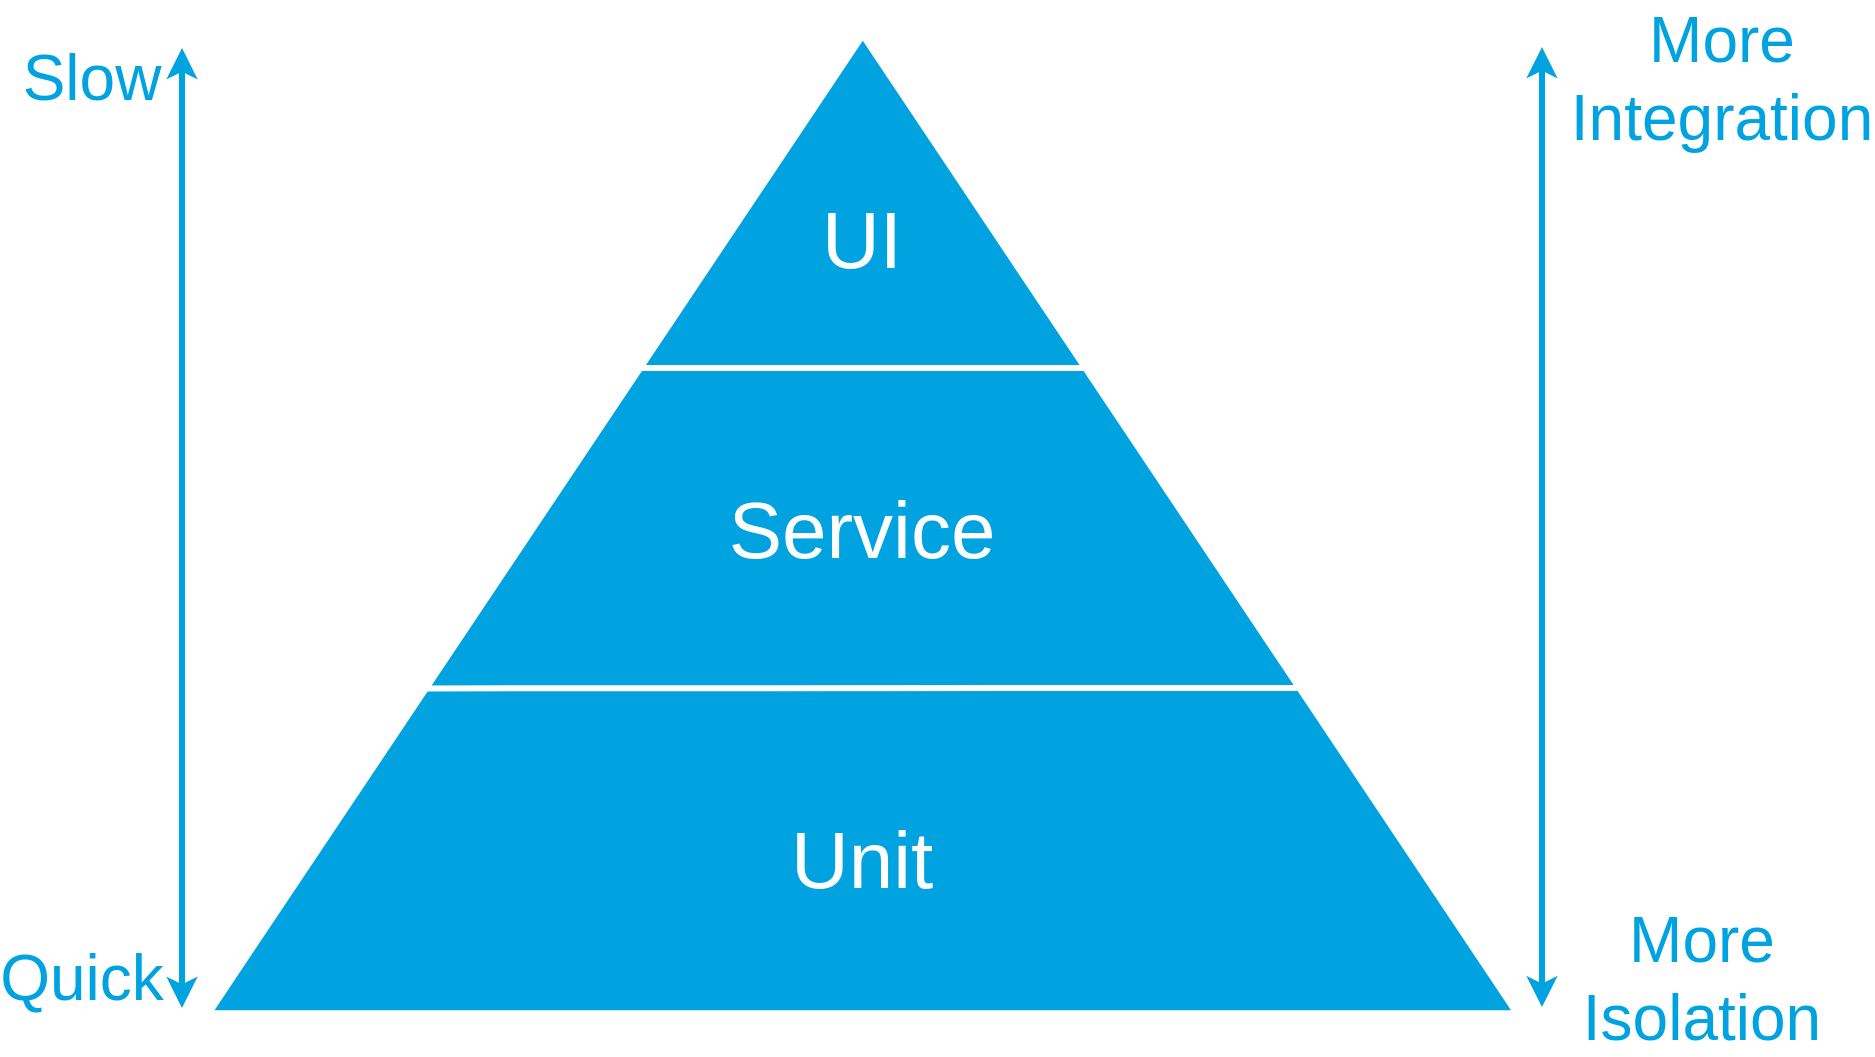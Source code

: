 <mxfile version="21.2.8" type="device" pages="8">
  <diagram id="36sCerdlLbyP5QrQqL0T" name="test-pyramid">
    <mxGraphModel dx="1416" dy="818" grid="1" gridSize="10" guides="1" tooltips="1" connect="1" arrows="1" fold="1" page="1" pageScale="1" pageWidth="1100" pageHeight="850" math="0" shadow="0">
      <root>
        <mxCell id="0" />
        <mxCell id="1" parent="0" />
        <mxCell id="nTMtdDJBs6kvZ2ww08L1-1" value="" style="triangle;whiteSpace=wrap;html=1;rounded=0;strokeColor=#00A3E0;strokeWidth=4;fontSize=18;fontColor=#000000;fillColor=#00A3E0;rotation=-90;" parent="1" vertex="1">
          <mxGeometry x="240.86" y="-0.85" width="479.06" height="640.77" as="geometry" />
        </mxCell>
        <mxCell id="7JRj4x7jK_AmKWuyVGXM-3" value="" style="endArrow=none;html=1;rounded=0;strokeColor=#FFFFFF;strokeWidth=3;fontSize=18;fontColor=#000000;" parent="1" edge="1">
          <mxGeometry width="50" height="50" relative="1" as="geometry">
            <mxPoint x="360" y="240" as="sourcePoint" />
            <mxPoint x="610" y="240" as="targetPoint" />
          </mxGeometry>
        </mxCell>
        <mxCell id="7JRj4x7jK_AmKWuyVGXM-4" value="" style="endArrow=none;html=1;rounded=0;strokeColor=#FFFFFF;strokeWidth=3;fontSize=18;fontColor=#000000;" parent="1" edge="1">
          <mxGeometry width="50" height="50" relative="1" as="geometry">
            <mxPoint x="260.39" y="400.19" as="sourcePoint" />
            <mxPoint x="700.39" y="400" as="targetPoint" />
          </mxGeometry>
        </mxCell>
        <mxCell id="X6r0knYcW0PZUJOxry8O-1" value="UI" style="text;html=1;strokeColor=none;fillColor=none;align=center;verticalAlign=middle;whiteSpace=wrap;rounded=0;strokeWidth=4;fontSize=40;fontColor=#FFFFFF;" parent="1" vertex="1">
          <mxGeometry x="450.39" y="160" width="60" height="30" as="geometry" />
        </mxCell>
        <mxCell id="X6r0knYcW0PZUJOxry8O-2" value="Service" style="text;html=1;strokeColor=none;fillColor=none;align=center;verticalAlign=middle;whiteSpace=wrap;rounded=0;strokeWidth=4;fontSize=40;fontColor=#FFFFFF;" parent="1" vertex="1">
          <mxGeometry x="450.39" y="304.54" width="60" height="30" as="geometry" />
        </mxCell>
        <mxCell id="X6r0knYcW0PZUJOxry8O-3" value="Unit" style="text;html=1;strokeColor=none;fillColor=none;align=center;verticalAlign=middle;whiteSpace=wrap;rounded=0;strokeWidth=4;fontSize=40;fontColor=#FFFFFF;" parent="1" vertex="1">
          <mxGeometry x="450.39" y="470" width="60" height="30" as="geometry" />
        </mxCell>
        <mxCell id="X6r0knYcW0PZUJOxry8O-4" value="" style="endArrow=classic;startArrow=classic;html=1;rounded=0;strokeColor=#00A3E0;strokeWidth=3;fontSize=18;fontColor=#FFFFFF;" parent="1" edge="1">
          <mxGeometry width="50" height="50" relative="1" as="geometry">
            <mxPoint x="140" y="560" as="sourcePoint" />
            <mxPoint x="140" y="80" as="targetPoint" />
          </mxGeometry>
        </mxCell>
        <mxCell id="X6r0knYcW0PZUJOxry8O-5" value="" style="endArrow=classic;startArrow=classic;html=1;rounded=0;strokeColor=#00A3E0;strokeWidth=3;fontSize=18;fontColor=#FFFFFF;" parent="1" edge="1">
          <mxGeometry width="50" height="50" relative="1" as="geometry">
            <mxPoint x="820" y="559.54" as="sourcePoint" />
            <mxPoint x="820" y="79.54" as="targetPoint" />
          </mxGeometry>
        </mxCell>
        <mxCell id="X6r0knYcW0PZUJOxry8O-6" value="Slow" style="text;html=1;strokeColor=none;fillColor=none;align=center;verticalAlign=middle;whiteSpace=wrap;rounded=0;strokeWidth=4;fontSize=32;fontColor=#00A3E0;" parent="1" vertex="1">
          <mxGeometry x="70" y="80" width="50" height="30" as="geometry" />
        </mxCell>
        <mxCell id="X6r0knYcW0PZUJOxry8O-7" value="Quick" style="text;html=1;strokeColor=none;fillColor=none;align=center;verticalAlign=middle;whiteSpace=wrap;rounded=0;strokeWidth=4;fontSize=32;fontColor=#00A3E0;" parent="1" vertex="1">
          <mxGeometry x="60" y="530" width="60" height="30" as="geometry" />
        </mxCell>
        <mxCell id="X6r0knYcW0PZUJOxry8O-8" value="More Integration" style="text;html=1;strokeColor=none;fillColor=none;align=center;verticalAlign=middle;whiteSpace=wrap;rounded=0;strokeWidth=4;fontSize=32;fontColor=#00A3E0;" parent="1" vertex="1">
          <mxGeometry x="840" y="80" width="140" height="30" as="geometry" />
        </mxCell>
        <mxCell id="X6r0knYcW0PZUJOxry8O-9" value="More Isolation" style="text;html=1;strokeColor=none;fillColor=none;align=center;verticalAlign=middle;whiteSpace=wrap;rounded=0;strokeWidth=4;fontSize=32;fontColor=#00A3E0;" parent="1" vertex="1">
          <mxGeometry x="840" y="530" width="120" height="30" as="geometry" />
        </mxCell>
      </root>
    </mxGraphModel>
  </diagram>
  <diagram id="692fAsG-bisTWtfbOM5Z" name="ui-tests-scope">
    <mxGraphModel dx="1416" dy="818" grid="1" gridSize="10" guides="1" tooltips="1" connect="1" arrows="1" fold="1" page="1" pageScale="1" pageWidth="850" pageHeight="1100" math="0" shadow="0">
      <root>
        <mxCell id="0" />
        <mxCell id="1" parent="0" />
        <mxCell id="WW_x3ZccFMUumgvUnaIz-1" value="&lt;font style=&quot;font-size: 30px;&quot;&gt;UI&lt;/font&gt;" style="rounded=0;whiteSpace=wrap;html=1;fillColor=#00A3E0;strokeColor=none;fontColor=#FFFFFF;" parent="1" vertex="1">
          <mxGeometry x="200" y="120" width="200" height="120" as="geometry" />
        </mxCell>
        <mxCell id="WW_x3ZccFMUumgvUnaIz-2" value="&lt;span style=&quot;font-size: 30px;&quot;&gt;Order API&lt;/span&gt;" style="rounded=0;whiteSpace=wrap;html=1;fillColor=#00A3E0;strokeColor=none;fontColor=#FFFFFF;" parent="1" vertex="1">
          <mxGeometry x="320" y="290" width="200" height="120" as="geometry" />
        </mxCell>
        <mxCell id="WW_x3ZccFMUumgvUnaIz-4" value="&lt;i style=&quot;font-size: 24px;&quot;&gt;&lt;font style=&quot;font-size: 24px;&quot;&gt;SQL Server&lt;/font&gt;&lt;/i&gt;" style="shape=cylinder3;whiteSpace=wrap;html=1;boundedLbl=1;backgroundOutline=1;size=15;fontSize=24;fontColor=#FFFFFF;fillColor=#00A3E0;strokeColor=#00539F;" parent="1" vertex="1">
          <mxGeometry x="370" y="450" width="100" height="110" as="geometry" />
        </mxCell>
        <mxCell id="WW_x3ZccFMUumgvUnaIz-5" value="" style="endArrow=classic;html=1;rounded=0;fontSize=20;fontColor=#FFFFFF;entryX=0.5;entryY=0;entryDx=0;entryDy=0;strokeColor=#00539F;strokeWidth=2;" parent="1" source="WW_x3ZccFMUumgvUnaIz-1" target="WW_x3ZccFMUumgvUnaIz-2" edge="1">
          <mxGeometry width="50" height="50" relative="1" as="geometry">
            <mxPoint x="150" y="330" as="sourcePoint" />
            <mxPoint x="200" y="280" as="targetPoint" />
          </mxGeometry>
        </mxCell>
        <mxCell id="WW_x3ZccFMUumgvUnaIz-6" value="" style="endArrow=classic;html=1;rounded=0;fontSize=20;fontColor=#FFFFFF;entryX=0.5;entryY=0;entryDx=0;entryDy=0;strokeColor=#00539F;strokeWidth=2;exitX=0.5;exitY=1;exitDx=0;exitDy=0;entryPerimeter=0;" parent="1" source="WW_x3ZccFMUumgvUnaIz-2" target="WW_x3ZccFMUumgvUnaIz-4" edge="1">
          <mxGeometry width="50" height="50" relative="1" as="geometry">
            <mxPoint x="330" y="260" as="sourcePoint" />
            <mxPoint x="330" y="340" as="targetPoint" />
          </mxGeometry>
        </mxCell>
        <mxCell id="WW_x3ZccFMUumgvUnaIz-8" value="&lt;span style=&quot;font-size: 30px;&quot;&gt;ZIP Code API&lt;br&gt;&lt;/span&gt;&lt;i&gt;&lt;font style=&quot;font-size: 18px;&quot;&gt;&amp;lt;&amp;lt;external&amp;gt;&amp;gt;&lt;/font&gt;&lt;/i&gt;" style="rounded=0;whiteSpace=wrap;html=1;fillColor=#ADD8E6;strokeColor=none;fontColor=#00539F;" parent="1" vertex="1">
          <mxGeometry x="560" y="210" width="200" height="120" as="geometry" />
        </mxCell>
        <mxCell id="WW_x3ZccFMUumgvUnaIz-9" value="" style="endArrow=classic;html=1;rounded=0;fontSize=20;fontColor=#FFFFFF;entryX=0;entryY=0.25;entryDx=0;entryDy=0;strokeColor=#00539F;strokeWidth=2;exitX=1;exitY=0.5;exitDx=0;exitDy=0;" parent="1" source="WW_x3ZccFMUumgvUnaIz-1" target="WW_x3ZccFMUumgvUnaIz-8" edge="1">
          <mxGeometry width="50" height="50" relative="1" as="geometry">
            <mxPoint x="350" y="260" as="sourcePoint" />
            <mxPoint x="350" y="300" as="targetPoint" />
          </mxGeometry>
        </mxCell>
        <mxCell id="WW_x3ZccFMUumgvUnaIz-10" value="" style="endArrow=classic;html=1;rounded=0;fontSize=20;fontColor=#FFFFFF;entryX=0;entryY=0.75;entryDx=0;entryDy=0;strokeColor=#00539F;strokeWidth=2;exitX=1;exitY=0.5;exitDx=0;exitDy=0;" parent="1" source="WW_x3ZccFMUumgvUnaIz-2" target="WW_x3ZccFMUumgvUnaIz-8" edge="1">
          <mxGeometry width="50" height="50" relative="1" as="geometry">
            <mxPoint x="450" y="200" as="sourcePoint" />
            <mxPoint x="490" y="250" as="targetPoint" />
          </mxGeometry>
        </mxCell>
        <mxCell id="Hskk1C1pNJzvfnvEUyjj-1" value="&lt;span style=&quot;font-size: 30px;&quot;&gt;Product API&lt;/span&gt;" style="rounded=0;whiteSpace=wrap;html=1;fillColor=#00A3E0;strokeColor=none;fontColor=#FFFFFF;" parent="1" vertex="1">
          <mxGeometry x="80" y="290" width="200" height="120" as="geometry" />
        </mxCell>
        <mxCell id="Hskk1C1pNJzvfnvEUyjj-2" value="&lt;i style=&quot;font-size: 24px;&quot;&gt;&lt;font style=&quot;font-size: 24px;&quot;&gt;SQL Server&lt;/font&gt;&lt;/i&gt;" style="shape=cylinder3;whiteSpace=wrap;html=1;boundedLbl=1;backgroundOutline=1;size=15;fontSize=24;fontColor=#FFFFFF;fillColor=#00A3E0;strokeColor=#00539F;" parent="1" vertex="1">
          <mxGeometry x="130" y="450" width="100" height="110" as="geometry" />
        </mxCell>
        <mxCell id="Hskk1C1pNJzvfnvEUyjj-4" value="" style="endArrow=classic;html=1;rounded=0;fontSize=20;fontColor=#FFFFFF;strokeColor=#00539F;strokeWidth=2;" parent="1" source="Hskk1C1pNJzvfnvEUyjj-1" target="Hskk1C1pNJzvfnvEUyjj-2" edge="1">
          <mxGeometry width="50" height="50" relative="1" as="geometry">
            <mxPoint x="420" y="420" as="sourcePoint" />
            <mxPoint x="420" y="460" as="targetPoint" />
          </mxGeometry>
        </mxCell>
        <mxCell id="Hskk1C1pNJzvfnvEUyjj-5" value="" style="endArrow=classic;html=1;rounded=0;fontSize=20;fontColor=#FFFFFF;strokeColor=#00539F;strokeWidth=2;" parent="1" source="WW_x3ZccFMUumgvUnaIz-1" target="Hskk1C1pNJzvfnvEUyjj-1" edge="1">
          <mxGeometry width="50" height="50" relative="1" as="geometry">
            <mxPoint x="370" y="250" as="sourcePoint" />
            <mxPoint x="420" y="300" as="targetPoint" />
          </mxGeometry>
        </mxCell>
        <mxCell id="Hskk1C1pNJzvfnvEUyjj-7" value="" style="endArrow=classic;html=1;rounded=0;fontSize=20;fontColor=#FFFFFF;strokeColor=#00539F;strokeWidth=2;" parent="1" source="WW_x3ZccFMUumgvUnaIz-2" target="Hskk1C1pNJzvfnvEUyjj-1" edge="1">
          <mxGeometry width="50" height="50" relative="1" as="geometry">
            <mxPoint x="375.455" y="250" as="sourcePoint" />
            <mxPoint x="430" y="300" as="targetPoint" />
          </mxGeometry>
        </mxCell>
      </root>
    </mxGraphModel>
  </diagram>
  <diagram name="service-tests-scope" id="9piHuzJo_sd1mwmXzwb2">
    <mxGraphModel dx="1416" dy="818" grid="1" gridSize="10" guides="1" tooltips="1" connect="1" arrows="1" fold="1" page="1" pageScale="1" pageWidth="850" pageHeight="1100" math="0" shadow="0">
      <root>
        <mxCell id="sWqvC_U9Wl_9yibyVv1V-0" />
        <mxCell id="sWqvC_U9Wl_9yibyVv1V-1" parent="sWqvC_U9Wl_9yibyVv1V-0" />
        <mxCell id="sWqvC_U9Wl_9yibyVv1V-3" value="&lt;span style=&quot;font-size: 30px;&quot;&gt;Order API&lt;/span&gt;" style="rounded=0;whiteSpace=wrap;html=1;fillColor=#00A3E0;strokeColor=none;fontColor=#FFFFFF;" parent="sWqvC_U9Wl_9yibyVv1V-1" vertex="1">
          <mxGeometry x="330" y="280" width="200" height="120" as="geometry" />
        </mxCell>
        <mxCell id="sWqvC_U9Wl_9yibyVv1V-4" value="&lt;i style=&quot;font-size: 24px;&quot;&gt;&lt;font style=&quot;font-size: 24px;&quot;&gt;SQL Server&lt;/font&gt;&lt;/i&gt;" style="shape=cylinder3;whiteSpace=wrap;html=1;boundedLbl=1;backgroundOutline=1;size=15;fontSize=24;fontColor=#FFFFFF;fillColor=#00A3E0;strokeColor=#00539F;" parent="sWqvC_U9Wl_9yibyVv1V-1" vertex="1">
          <mxGeometry x="380" y="440" width="100" height="110" as="geometry" />
        </mxCell>
        <mxCell id="sWqvC_U9Wl_9yibyVv1V-6" value="" style="endArrow=classic;html=1;rounded=0;fontSize=20;fontColor=#FFFFFF;entryX=0.5;entryY=0;entryDx=0;entryDy=0;strokeColor=#00539F;strokeWidth=2;exitX=0.5;exitY=1;exitDx=0;exitDy=0;entryPerimeter=0;" parent="sWqvC_U9Wl_9yibyVv1V-1" source="sWqvC_U9Wl_9yibyVv1V-3" target="sWqvC_U9Wl_9yibyVv1V-4" edge="1">
          <mxGeometry width="50" height="50" relative="1" as="geometry">
            <mxPoint x="340" y="250" as="sourcePoint" />
            <mxPoint x="340" y="330" as="targetPoint" />
          </mxGeometry>
        </mxCell>
        <mxCell id="sWqvC_U9Wl_9yibyVv1V-7" value="&lt;span style=&quot;font-size: 30px;&quot;&gt;ZIP Code API&lt;br&gt;&lt;/span&gt;&lt;i&gt;&lt;font style=&quot;font-size: 18px;&quot;&gt;&amp;lt;&amp;lt;external&amp;gt;&amp;gt;&lt;/font&gt;&lt;/i&gt;" style="rounded=0;whiteSpace=wrap;html=1;fillColor=#ADD8E6;strokeColor=none;fontColor=#00539F;" parent="sWqvC_U9Wl_9yibyVv1V-1" vertex="1">
          <mxGeometry x="560" y="280" width="200" height="120" as="geometry" />
        </mxCell>
        <mxCell id="sWqvC_U9Wl_9yibyVv1V-9" value="" style="endArrow=classic;html=1;rounded=0;fontSize=20;fontColor=#FFFFFF;strokeColor=#00539F;strokeWidth=2;exitX=1;exitY=0.5;exitDx=0;exitDy=0;" parent="sWqvC_U9Wl_9yibyVv1V-1" source="sWqvC_U9Wl_9yibyVv1V-3" target="sWqvC_U9Wl_9yibyVv1V-7" edge="1">
          <mxGeometry width="50" height="50" relative="1" as="geometry">
            <mxPoint x="460" y="190" as="sourcePoint" />
            <mxPoint x="500" y="240" as="targetPoint" />
          </mxGeometry>
        </mxCell>
        <mxCell id="sWqvC_U9Wl_9yibyVv1V-10" value="&lt;span style=&quot;font-size: 30px;&quot;&gt;Product API&lt;/span&gt;" style="rounded=0;whiteSpace=wrap;html=1;fillColor=#00A3E0;strokeColor=none;fontColor=#330000;" parent="sWqvC_U9Wl_9yibyVv1V-1" vertex="1">
          <mxGeometry x="90" y="280" width="200" height="120" as="geometry" />
        </mxCell>
        <mxCell id="sWqvC_U9Wl_9yibyVv1V-11" value="&lt;i style=&quot;font-size: 24px;&quot;&gt;&lt;font style=&quot;font-size: 24px;&quot;&gt;SQL Server&lt;/font&gt;&lt;/i&gt;" style="shape=cylinder3;whiteSpace=wrap;html=1;boundedLbl=1;backgroundOutline=1;size=15;fontSize=24;fontColor=#330000;fillColor=#00A3E0;strokeColor=#00539F;" parent="sWqvC_U9Wl_9yibyVv1V-1" vertex="1">
          <mxGeometry x="140" y="440" width="100" height="110" as="geometry" />
        </mxCell>
        <mxCell id="sWqvC_U9Wl_9yibyVv1V-12" value="" style="endArrow=classic;html=1;rounded=0;fontSize=20;fontColor=#FFFFFF;strokeColor=#00539F;strokeWidth=2;" parent="sWqvC_U9Wl_9yibyVv1V-1" source="sWqvC_U9Wl_9yibyVv1V-10" target="sWqvC_U9Wl_9yibyVv1V-11" edge="1">
          <mxGeometry width="50" height="50" relative="1" as="geometry">
            <mxPoint x="430" y="410" as="sourcePoint" />
            <mxPoint x="430" y="450" as="targetPoint" />
          </mxGeometry>
        </mxCell>
        <mxCell id="sWqvC_U9Wl_9yibyVv1V-14" value="" style="endArrow=classic;html=1;rounded=0;fontSize=20;fontColor=#FFFFFF;strokeColor=#00539F;strokeWidth=2;" parent="sWqvC_U9Wl_9yibyVv1V-1" source="sWqvC_U9Wl_9yibyVv1V-3" target="sWqvC_U9Wl_9yibyVv1V-10" edge="1">
          <mxGeometry width="50" height="50" relative="1" as="geometry">
            <mxPoint x="385.455" y="240" as="sourcePoint" />
            <mxPoint x="440" y="290" as="targetPoint" />
          </mxGeometry>
        </mxCell>
        <mxCell id="r0GuIbLco8n2TfPO4LFj-2" value="" style="ellipse;whiteSpace=wrap;html=1;fillColor=#f8cecc;strokeColor=#b85450;opacity=40;rotation=-5;" parent="sWqvC_U9Wl_9yibyVv1V-1" vertex="1">
          <mxGeometry x="70" y="202.2" width="740" height="377.82" as="geometry" />
        </mxCell>
        <mxCell id="_o6L-scP38aAHxpWHPR1-0" value="&lt;font style=&quot;font-size: 30px;&quot;&gt;UI&lt;/font&gt;" style="rounded=0;whiteSpace=wrap;html=1;fillColor=#00A3E0;strokeColor=none;fontColor=#FFFFFF;" parent="sWqvC_U9Wl_9yibyVv1V-1" vertex="1">
          <mxGeometry x="200" y="60" width="200" height="120" as="geometry" />
        </mxCell>
        <mxCell id="_9RqBAPcMhhPs6lbqJ3S-0" value="" style="endArrow=classic;html=1;rounded=0;fontSize=20;fontColor=#FFFFFF;strokeColor=#00539F;strokeWidth=2;" parent="sWqvC_U9Wl_9yibyVv1V-1" source="_o6L-scP38aAHxpWHPR1-0" target="sWqvC_U9Wl_9yibyVv1V-3" edge="1">
          <mxGeometry width="50" height="50" relative="1" as="geometry">
            <mxPoint x="125.297" y="120" as="sourcePoint" />
            <mxPoint x="90.003" y="170" as="targetPoint" />
          </mxGeometry>
        </mxCell>
        <mxCell id="_9RqBAPcMhhPs6lbqJ3S-1" value="" style="endArrow=classic;html=1;rounded=0;fontSize=20;fontColor=#FFFFFF;strokeColor=#00539F;strokeWidth=2;" parent="sWqvC_U9Wl_9yibyVv1V-1" source="_o6L-scP38aAHxpWHPR1-0" target="sWqvC_U9Wl_9yibyVv1V-10" edge="1">
          <mxGeometry width="50" height="50" relative="1" as="geometry">
            <mxPoint x="135.297" y="130" as="sourcePoint" />
            <mxPoint x="100.003" y="180" as="targetPoint" />
          </mxGeometry>
        </mxCell>
        <mxCell id="_9RqBAPcMhhPs6lbqJ3S-2" value="" style="endArrow=classic;html=1;rounded=0;fontSize=20;fontColor=#FFFFFF;strokeColor=#00539F;strokeWidth=2;" parent="sWqvC_U9Wl_9yibyVv1V-1" source="_o6L-scP38aAHxpWHPR1-0" target="sWqvC_U9Wl_9yibyVv1V-7" edge="1">
          <mxGeometry width="50" height="50" relative="1" as="geometry">
            <mxPoint x="345.455" y="190" as="sourcePoint" />
            <mxPoint x="404.545" y="290" as="targetPoint" />
          </mxGeometry>
        </mxCell>
        <mxCell id="r0GuIbLco8n2TfPO4LFj-0" value="" style="ellipse;whiteSpace=wrap;html=1;fillColor=#ffe6cc;strokeColor=#d79b00;opacity=40;" parent="sWqvC_U9Wl_9yibyVv1V-1" vertex="1">
          <mxGeometry x="70.3" y="200" width="240" height="380" as="geometry" />
        </mxCell>
      </root>
    </mxGraphModel>
  </diagram>
  <diagram name="test-pyramid-extended" id="HTuIgWva8YDWldhWkuj1">
    <mxGraphModel dx="1416" dy="818" grid="1" gridSize="10" guides="1" tooltips="1" connect="1" arrows="1" fold="1" page="1" pageScale="1" pageWidth="1100" pageHeight="850" math="0" shadow="0">
      <root>
        <mxCell id="rsh4wRF1unET1UeAmr_m-0" />
        <mxCell id="rsh4wRF1unET1UeAmr_m-1" parent="rsh4wRF1unET1UeAmr_m-0" />
        <mxCell id="rsh4wRF1unET1UeAmr_m-2" value="" style="triangle;whiteSpace=wrap;html=1;rounded=0;strokeColor=#00A3E0;strokeWidth=4;fontSize=18;fontColor=#000000;fillColor=#00A3E0;rotation=-90;" parent="rsh4wRF1unET1UeAmr_m-1" vertex="1">
          <mxGeometry x="240.86" y="-0.85" width="479.06" height="640.77" as="geometry" />
        </mxCell>
        <mxCell id="rsh4wRF1unET1UeAmr_m-3" value="" style="endArrow=none;html=1;rounded=0;strokeColor=#FFFFFF;strokeWidth=3;fontSize=40;fontColor=#000000;" parent="rsh4wRF1unET1UeAmr_m-1" edge="1">
          <mxGeometry width="50" height="50" relative="1" as="geometry">
            <mxPoint x="360" y="200" as="sourcePoint" />
            <mxPoint x="610" y="200" as="targetPoint" />
          </mxGeometry>
        </mxCell>
        <mxCell id="rsh4wRF1unET1UeAmr_m-4" value="" style="endArrow=none;html=1;rounded=0;strokeColor=#FFFFFF;strokeWidth=3;fontSize=18;fontColor=#000000;" parent="rsh4wRF1unET1UeAmr_m-1" edge="1">
          <mxGeometry width="50" height="50" relative="1" as="geometry">
            <mxPoint x="195.39" y="440.19" as="sourcePoint" />
            <mxPoint x="765.39" y="440" as="targetPoint" />
          </mxGeometry>
        </mxCell>
        <mxCell id="rsh4wRF1unET1UeAmr_m-5" value="UI" style="text;html=1;strokeColor=none;fillColor=none;align=center;verticalAlign=middle;whiteSpace=wrap;rounded=0;strokeWidth=4;fontSize=40;fontColor=#FFFFFF;" parent="rsh4wRF1unET1UeAmr_m-1" vertex="1">
          <mxGeometry x="450.39" y="130" width="60" height="30" as="geometry" />
        </mxCell>
        <mxCell id="rsh4wRF1unET1UeAmr_m-6" value="Service" style="text;html=1;strokeColor=none;fillColor=none;align=center;verticalAlign=middle;whiteSpace=wrap;rounded=0;strokeWidth=4;fontSize=40;fontColor=#FFFFFF;" parent="rsh4wRF1unET1UeAmr_m-1" vertex="1">
          <mxGeometry x="450.39" y="240.0" width="60" height="30" as="geometry" />
        </mxCell>
        <mxCell id="rsh4wRF1unET1UeAmr_m-7" value="Unit" style="text;html=1;strokeColor=none;fillColor=none;align=center;verticalAlign=middle;whiteSpace=wrap;rounded=0;strokeWidth=4;fontSize=40;fontColor=#FFFFFF;" parent="rsh4wRF1unET1UeAmr_m-1" vertex="1">
          <mxGeometry x="450.39" y="480" width="60" height="30" as="geometry" />
        </mxCell>
        <mxCell id="rsh4wRF1unET1UeAmr_m-8" value="" style="endArrow=classic;startArrow=classic;html=1;rounded=0;strokeColor=#00A3E0;strokeWidth=3;fontSize=18;fontColor=#FFFFFF;" parent="rsh4wRF1unET1UeAmr_m-1" edge="1">
          <mxGeometry width="50" height="50" relative="1" as="geometry">
            <mxPoint x="140" y="560" as="sourcePoint" />
            <mxPoint x="140" y="80" as="targetPoint" />
          </mxGeometry>
        </mxCell>
        <mxCell id="rsh4wRF1unET1UeAmr_m-9" value="" style="endArrow=classic;startArrow=classic;html=1;rounded=0;strokeColor=#00A3E0;strokeWidth=3;fontSize=18;fontColor=#FFFFFF;" parent="rsh4wRF1unET1UeAmr_m-1" edge="1">
          <mxGeometry width="50" height="50" relative="1" as="geometry">
            <mxPoint x="820" y="559.54" as="sourcePoint" />
            <mxPoint x="820" y="79.54" as="targetPoint" />
          </mxGeometry>
        </mxCell>
        <mxCell id="rsh4wRF1unET1UeAmr_m-10" value="Slow" style="text;html=1;strokeColor=none;fillColor=none;align=center;verticalAlign=middle;whiteSpace=wrap;rounded=0;strokeWidth=4;fontSize=32;fontColor=#00A3E0;" parent="rsh4wRF1unET1UeAmr_m-1" vertex="1">
          <mxGeometry x="70" y="80" width="50" height="30" as="geometry" />
        </mxCell>
        <mxCell id="rsh4wRF1unET1UeAmr_m-11" value="Quick" style="text;html=1;strokeColor=none;fillColor=none;align=center;verticalAlign=middle;whiteSpace=wrap;rounded=0;strokeWidth=4;fontSize=32;fontColor=#00A3E0;" parent="rsh4wRF1unET1UeAmr_m-1" vertex="1">
          <mxGeometry x="60" y="530" width="60" height="30" as="geometry" />
        </mxCell>
        <mxCell id="rsh4wRF1unET1UeAmr_m-12" value="More Integration" style="text;html=1;strokeColor=none;fillColor=none;align=center;verticalAlign=middle;whiteSpace=wrap;rounded=0;strokeWidth=4;fontSize=32;fontColor=#00A3E0;" parent="rsh4wRF1unET1UeAmr_m-1" vertex="1">
          <mxGeometry x="840" y="80" width="140" height="30" as="geometry" />
        </mxCell>
        <mxCell id="rsh4wRF1unET1UeAmr_m-13" value="More Isolation" style="text;html=1;strokeColor=none;fillColor=none;align=center;verticalAlign=middle;whiteSpace=wrap;rounded=0;strokeWidth=4;fontSize=32;fontColor=#00A3E0;" parent="rsh4wRF1unET1UeAmr_m-1" vertex="1">
          <mxGeometry x="840" y="530" width="120" height="30" as="geometry" />
        </mxCell>
        <mxCell id="8QFbdqQPd63wZzk0SxKL-0" value="" style="endArrow=none;html=1;rounded=0;strokeColor=#FFFFFF;strokeWidth=3;fontSize=18;fontColor=#000000;" parent="rsh4wRF1unET1UeAmr_m-1" edge="1">
          <mxGeometry width="50" height="50" relative="1" as="geometry">
            <mxPoint x="280.0" y="319.31" as="sourcePoint" />
            <mxPoint x="660" y="319.12" as="targetPoint" />
          </mxGeometry>
        </mxCell>
        <mxCell id="8QFbdqQPd63wZzk0SxKL-1" value="Component" style="text;html=1;strokeColor=none;fillColor=none;align=center;verticalAlign=middle;whiteSpace=wrap;rounded=0;strokeWidth=4;fontSize=40;fontColor=#FFFFFF;" parent="rsh4wRF1unET1UeAmr_m-1" vertex="1">
          <mxGeometry x="450" y="360" width="60" height="30" as="geometry" />
        </mxCell>
      </root>
    </mxGraphModel>
  </diagram>
  <diagram name="test-tree" id="R2PGjRFp3UlC823uuaLg">
    <mxGraphModel dx="1416" dy="818" grid="1" gridSize="10" guides="1" tooltips="1" connect="1" arrows="1" fold="1" page="1" pageScale="1" pageWidth="1100" pageHeight="850" math="0" shadow="0">
      <root>
        <mxCell id="XoRHI6hWSIaGKSWyz43R-0" />
        <mxCell id="XoRHI6hWSIaGKSWyz43R-1" parent="XoRHI6hWSIaGKSWyz43R-0" />
        <mxCell id="G9klvIMooZPgHvGotg4e-0" value="" style="rounded=0;whiteSpace=wrap;html=1;fillColor=#00A3E0;strokeColor=#00A3E0;" vertex="1" parent="XoRHI6hWSIaGKSWyz43R-1">
          <mxGeometry x="390" y="440.89" width="170" height="119.11" as="geometry" />
        </mxCell>
        <mxCell id="XoRHI6hWSIaGKSWyz43R-2" value="" style="triangle;whiteSpace=wrap;html=1;rounded=0;strokeColor=#00A3E0;strokeWidth=4;fontSize=18;fontColor=#000000;fillColor=#00A3E0;rotation=-90;" vertex="1" parent="XoRHI6hWSIaGKSWyz43R-1">
          <mxGeometry x="299.84" y="19.9" width="358.57" height="480.51" as="geometry" />
        </mxCell>
        <mxCell id="XoRHI6hWSIaGKSWyz43R-3" value="" style="endArrow=none;html=1;rounded=0;strokeColor=#FFFFFF;strokeWidth=3;fontSize=40;fontColor=#000000;" edge="1" parent="XoRHI6hWSIaGKSWyz43R-1">
          <mxGeometry width="50" height="50" relative="1" as="geometry">
            <mxPoint x="360" y="200" as="sourcePoint" />
            <mxPoint x="610" y="200" as="targetPoint" />
          </mxGeometry>
        </mxCell>
        <mxCell id="XoRHI6hWSIaGKSWyz43R-4" value="" style="endArrow=none;html=1;rounded=0;strokeColor=#FFFFFF;strokeWidth=3;fontSize=18;fontColor=#000000;" edge="1" parent="XoRHI6hWSIaGKSWyz43R-1">
          <mxGeometry width="50" height="50" relative="1" as="geometry">
            <mxPoint x="220" y="440" as="sourcePoint" />
            <mxPoint x="730" y="440" as="targetPoint" />
          </mxGeometry>
        </mxCell>
        <mxCell id="XoRHI6hWSIaGKSWyz43R-5" value="UI" style="text;html=1;strokeColor=none;fillColor=none;align=center;verticalAlign=middle;whiteSpace=wrap;rounded=0;strokeWidth=4;fontSize=40;fontColor=#FFFFFF;" vertex="1" parent="XoRHI6hWSIaGKSWyz43R-1">
          <mxGeometry x="450.39" y="130" width="60" height="30" as="geometry" />
        </mxCell>
        <mxCell id="XoRHI6hWSIaGKSWyz43R-6" value="Service" style="text;html=1;strokeColor=none;fillColor=none;align=center;verticalAlign=middle;whiteSpace=wrap;rounded=0;strokeWidth=4;fontSize=40;fontColor=#FFFFFF;" vertex="1" parent="XoRHI6hWSIaGKSWyz43R-1">
          <mxGeometry x="450.39" y="240.0" width="60" height="30" as="geometry" />
        </mxCell>
        <mxCell id="XoRHI6hWSIaGKSWyz43R-7" value="Unit" style="text;html=1;strokeColor=none;fillColor=none;align=center;verticalAlign=middle;whiteSpace=wrap;rounded=0;strokeWidth=4;fontSize=40;fontColor=#FFFFFF;" vertex="1" parent="XoRHI6hWSIaGKSWyz43R-1">
          <mxGeometry x="450.39" y="480" width="60" height="30" as="geometry" />
        </mxCell>
        <mxCell id="XoRHI6hWSIaGKSWyz43R-8" value="" style="endArrow=classic;startArrow=classic;html=1;rounded=0;strokeColor=#00A3E0;strokeWidth=3;fontSize=18;fontColor=#FFFFFF;" edge="1" parent="XoRHI6hWSIaGKSWyz43R-1">
          <mxGeometry width="50" height="50" relative="1" as="geometry">
            <mxPoint x="220" y="560" as="sourcePoint" />
            <mxPoint x="220" y="80" as="targetPoint" />
          </mxGeometry>
        </mxCell>
        <mxCell id="XoRHI6hWSIaGKSWyz43R-9" value="" style="endArrow=classic;startArrow=classic;html=1;rounded=0;strokeColor=#00A3E0;strokeWidth=3;fontSize=18;fontColor=#FFFFFF;" edge="1" parent="XoRHI6hWSIaGKSWyz43R-1">
          <mxGeometry width="50" height="50" relative="1" as="geometry">
            <mxPoint x="741" y="559.54" as="sourcePoint" />
            <mxPoint x="741" y="79.54" as="targetPoint" />
          </mxGeometry>
        </mxCell>
        <mxCell id="XoRHI6hWSIaGKSWyz43R-10" value="Slow" style="text;html=1;strokeColor=none;fillColor=none;align=center;verticalAlign=middle;whiteSpace=wrap;rounded=0;strokeWidth=4;fontSize=32;fontColor=#00A3E0;" vertex="1" parent="XoRHI6hWSIaGKSWyz43R-1">
          <mxGeometry x="150" y="80" width="50" height="30" as="geometry" />
        </mxCell>
        <mxCell id="XoRHI6hWSIaGKSWyz43R-11" value="Quick" style="text;html=1;strokeColor=none;fillColor=none;align=center;verticalAlign=middle;whiteSpace=wrap;rounded=0;strokeWidth=4;fontSize=32;fontColor=#00A3E0;" vertex="1" parent="XoRHI6hWSIaGKSWyz43R-1">
          <mxGeometry x="140" y="530" width="60" height="30" as="geometry" />
        </mxCell>
        <mxCell id="XoRHI6hWSIaGKSWyz43R-12" value="More Integration" style="text;html=1;strokeColor=none;fillColor=none;align=center;verticalAlign=middle;whiteSpace=wrap;rounded=0;strokeWidth=4;fontSize=32;fontColor=#00A3E0;" vertex="1" parent="XoRHI6hWSIaGKSWyz43R-1">
          <mxGeometry x="761" y="80" width="140" height="30" as="geometry" />
        </mxCell>
        <mxCell id="XoRHI6hWSIaGKSWyz43R-13" value="More Isolation" style="text;html=1;strokeColor=none;fillColor=none;align=center;verticalAlign=middle;whiteSpace=wrap;rounded=0;strokeWidth=4;fontSize=32;fontColor=#00A3E0;" vertex="1" parent="XoRHI6hWSIaGKSWyz43R-1">
          <mxGeometry x="761" y="530" width="120" height="30" as="geometry" />
        </mxCell>
        <mxCell id="XoRHI6hWSIaGKSWyz43R-14" value="" style="endArrow=none;html=1;rounded=0;strokeColor=#FFFFFF;strokeWidth=3;fontSize=18;fontColor=#000000;" edge="1" parent="XoRHI6hWSIaGKSWyz43R-1">
          <mxGeometry width="50" height="50" relative="1" as="geometry">
            <mxPoint x="280.0" y="319.31" as="sourcePoint" />
            <mxPoint x="660" y="319.12" as="targetPoint" />
          </mxGeometry>
        </mxCell>
        <mxCell id="XoRHI6hWSIaGKSWyz43R-15" value="Component" style="text;html=1;strokeColor=none;fillColor=none;align=center;verticalAlign=middle;whiteSpace=wrap;rounded=0;strokeWidth=4;fontSize=40;fontColor=#FFFFFF;" vertex="1" parent="XoRHI6hWSIaGKSWyz43R-1">
          <mxGeometry x="450" y="360" width="60" height="30" as="geometry" />
        </mxCell>
      </root>
    </mxGraphModel>
  </diagram>
  <diagram id="TbNgK2Tml6UrlYZEGuXI" name="component-tests-scope">
    <mxGraphModel dx="1436" dy="846" grid="1" gridSize="10" guides="1" tooltips="1" connect="1" arrows="1" fold="1" page="1" pageScale="1" pageWidth="850" pageHeight="1100" math="0" shadow="0">
      <root>
        <mxCell id="0" />
        <mxCell id="1" parent="0" />
        <mxCell id="c_au22yQHTe_QG0xKYEN-19" style="edgeStyle=orthogonalEdgeStyle;rounded=0;orthogonalLoop=1;jettySize=auto;html=1;entryX=0.5;entryY=0;entryDx=0;entryDy=0;strokeColor=#00539F;strokeWidth=2;fontSize=16;fontColor=#00539F;exitX=0;exitY=0.5;exitDx=0;exitDy=0;" parent="1" source="c_au22yQHTe_QG0xKYEN-1" target="c_au22yQHTe_QG0xKYEN-9" edge="1">
          <mxGeometry relative="1" as="geometry" />
        </mxCell>
        <mxCell id="c_au22yQHTe_QG0xKYEN-20" style="edgeStyle=orthogonalEdgeStyle;rounded=0;orthogonalLoop=1;jettySize=auto;html=1;strokeColor=#00539F;strokeWidth=2;fontSize=16;fontColor=#00539F;exitX=1;exitY=0.5;exitDx=0;exitDy=0;" parent="1" source="c_au22yQHTe_QG0xKYEN-1" target="c_au22yQHTe_QG0xKYEN-2" edge="1">
          <mxGeometry relative="1" as="geometry" />
        </mxCell>
        <mxCell id="c_au22yQHTe_QG0xKYEN-1" value="&lt;span style=&quot;font-size: 30px;&quot;&gt;Service&lt;/span&gt;&lt;br&gt;&lt;font style=&quot;font-size: 16px;&quot;&gt;&lt;i&gt;Application/Business Logic&lt;/i&gt;&lt;/font&gt;" style="rounded=0;whiteSpace=wrap;html=1;fillColor=#00A3E0;strokeColor=none;fontColor=#FFFFFF;" parent="1" vertex="1">
          <mxGeometry x="280" y="200" width="240" height="80" as="geometry" />
        </mxCell>
        <mxCell id="c_au22yQHTe_QG0xKYEN-17" style="edgeStyle=orthogonalEdgeStyle;rounded=0;orthogonalLoop=1;jettySize=auto;html=1;entryX=1;entryY=0.5;entryDx=0;entryDy=0;strokeColor=#00539F;strokeWidth=2;fontSize=16;fontColor=#00539F;exitX=0.5;exitY=1;exitDx=0;exitDy=0;" parent="1" source="c_au22yQHTe_QG0xKYEN-2" target="c_au22yQHTe_QG0xKYEN-10" edge="1">
          <mxGeometry relative="1" as="geometry" />
        </mxCell>
        <mxCell id="c_au22yQHTe_QG0xKYEN-18" style="edgeStyle=orthogonalEdgeStyle;rounded=0;orthogonalLoop=1;jettySize=auto;html=1;entryX=1;entryY=0.5;entryDx=0;entryDy=0;strokeColor=#00539F;strokeWidth=2;fontSize=16;fontColor=#00539F;" parent="1" source="c_au22yQHTe_QG0xKYEN-2" target="c_au22yQHTe_QG0xKYEN-9" edge="1">
          <mxGeometry relative="1" as="geometry" />
        </mxCell>
        <mxCell id="c_au22yQHTe_QG0xKYEN-2" value="&lt;span style=&quot;font-size: 30px;&quot;&gt;Repository&lt;/span&gt;&lt;br&gt;&lt;font style=&quot;font-size: 16px;&quot;&gt;&lt;i&gt;Data Access&lt;/i&gt;&lt;/font&gt;" style="rounded=0;whiteSpace=wrap;html=1;fillColor=#00A3E0;strokeColor=none;fontColor=#FFFFFF;" parent="1" vertex="1">
          <mxGeometry x="440" y="320" width="240" height="80" as="geometry" />
        </mxCell>
        <mxCell id="c_au22yQHTe_QG0xKYEN-3" value="&lt;i style=&quot;&quot;&gt;&lt;font style=&quot;&quot;&gt;SQL Server&lt;br style=&quot;font-size: 20px;&quot;&gt;&lt;/font&gt;&lt;/i&gt;" style="shape=cylinder3;whiteSpace=wrap;html=1;boundedLbl=1;backgroundOutline=1;size=15;fontSize=20;fontColor=#FFFFFF;fillColor=#00A3E0;strokeColor=#00539F;" parent="1" vertex="1">
          <mxGeometry x="190" y="560" width="100" height="110" as="geometry" />
        </mxCell>
        <mxCell id="c_au22yQHTe_QG0xKYEN-12" style="edgeStyle=none;rounded=0;orthogonalLoop=1;jettySize=auto;html=1;entryX=0.5;entryY=0;entryDx=0;entryDy=0;strokeColor=#00539F;strokeWidth=2;fontSize=16;fontColor=#00539F;" parent="1" source="c_au22yQHTe_QG0xKYEN-6" target="c_au22yQHTe_QG0xKYEN-1" edge="1">
          <mxGeometry relative="1" as="geometry" />
        </mxCell>
        <mxCell id="c_au22yQHTe_QG0xKYEN-6" value="&lt;span style=&quot;font-size: 30px;&quot;&gt;Controller&lt;/span&gt;" style="rounded=0;whiteSpace=wrap;html=1;fillColor=#00A3E0;strokeColor=none;fontColor=#FFFFFF;" parent="1" vertex="1">
          <mxGeometry x="280" y="80" width="240" height="80" as="geometry" />
        </mxCell>
        <mxCell id="c_au22yQHTe_QG0xKYEN-9" value="&lt;span style=&quot;font-size: 30px;&quot;&gt;Aggregate/Entity&lt;/span&gt;" style="rounded=0;whiteSpace=wrap;html=1;fillColor=#00A3E0;strokeColor=none;fontColor=#FFFFFF;" parent="1" vertex="1">
          <mxGeometry x="120" y="320" width="240" height="80" as="geometry" />
        </mxCell>
        <mxCell id="c_au22yQHTe_QG0xKYEN-15" style="edgeStyle=none;rounded=0;orthogonalLoop=1;jettySize=auto;html=1;entryX=0.5;entryY=1;entryDx=0;entryDy=0;strokeColor=#00539F;strokeWidth=2;fontSize=16;fontColor=#00539F;" parent="1" source="c_au22yQHTe_QG0xKYEN-10" target="c_au22yQHTe_QG0xKYEN-9" edge="1">
          <mxGeometry relative="1" as="geometry" />
        </mxCell>
        <mxCell id="c_au22yQHTe_QG0xKYEN-16" style="edgeStyle=none;rounded=0;orthogonalLoop=1;jettySize=auto;html=1;strokeColor=#00539F;strokeWidth=2;fontSize=16;fontColor=#00539F;" parent="1" source="c_au22yQHTe_QG0xKYEN-10" target="c_au22yQHTe_QG0xKYEN-3" edge="1">
          <mxGeometry relative="1" as="geometry" />
        </mxCell>
        <mxCell id="c_au22yQHTe_QG0xKYEN-10" value="&lt;span style=&quot;font-size: 30px;&quot;&gt;DbContext&lt;/span&gt;&lt;br&gt;&lt;font style=&quot;font-size: 16px;&quot;&gt;&lt;i&gt;Entity Framework&lt;/i&gt;&lt;/font&gt;" style="rounded=0;whiteSpace=wrap;html=1;fillColor=#00A3E0;strokeColor=none;fontColor=#FFFFFF;" parent="1" vertex="1">
          <mxGeometry x="120" y="440" width="240" height="80" as="geometry" />
        </mxCell>
      </root>
    </mxGraphModel>
  </diagram>
  <diagram name="specflow-component-tests-scope" id="W-vyFKhNjUWdTEl1lNQU">
    <mxGraphModel dx="1436" dy="846" grid="1" gridSize="10" guides="1" tooltips="1" connect="1" arrows="1" fold="1" page="1" pageScale="1" pageWidth="850" pageHeight="1100" math="0" shadow="0">
      <root>
        <mxCell id="mqW0I6kgr36iqE8_0zUW-0" />
        <mxCell id="mqW0I6kgr36iqE8_0zUW-1" parent="mqW0I6kgr36iqE8_0zUW-0" />
        <mxCell id="mqW0I6kgr36iqE8_0zUW-2" style="edgeStyle=orthogonalEdgeStyle;rounded=0;orthogonalLoop=1;jettySize=auto;html=1;entryX=0.5;entryY=0;entryDx=0;entryDy=0;strokeColor=#00539F;strokeWidth=2;fontSize=16;fontColor=#00539F;exitX=0;exitY=0.5;exitDx=0;exitDy=0;" parent="mqW0I6kgr36iqE8_0zUW-1" source="mqW0I6kgr36iqE8_0zUW-4" target="mqW0I6kgr36iqE8_0zUW-11" edge="1">
          <mxGeometry relative="1" as="geometry" />
        </mxCell>
        <mxCell id="mqW0I6kgr36iqE8_0zUW-3" style="edgeStyle=orthogonalEdgeStyle;rounded=0;orthogonalLoop=1;jettySize=auto;html=1;strokeColor=#00539F;strokeWidth=2;fontSize=16;fontColor=#00539F;exitX=1;exitY=0.5;exitDx=0;exitDy=0;" parent="mqW0I6kgr36iqE8_0zUW-1" source="mqW0I6kgr36iqE8_0zUW-4" target="mqW0I6kgr36iqE8_0zUW-7" edge="1">
          <mxGeometry relative="1" as="geometry" />
        </mxCell>
        <mxCell id="mqW0I6kgr36iqE8_0zUW-4" value="&lt;span style=&quot;font-size: 30px;&quot;&gt;Service&lt;/span&gt;&lt;br&gt;&lt;font style=&quot;font-size: 16px;&quot;&gt;&lt;i&gt;Application/Business Logic&lt;/i&gt;&lt;/font&gt;" style="rounded=0;whiteSpace=wrap;html=1;fillColor=#00A3E0;strokeColor=none;fontColor=#FFFFFF;" parent="mqW0I6kgr36iqE8_0zUW-1" vertex="1">
          <mxGeometry x="280" y="200" width="240" height="80" as="geometry" />
        </mxCell>
        <mxCell id="mqW0I6kgr36iqE8_0zUW-5" style="edgeStyle=orthogonalEdgeStyle;rounded=0;orthogonalLoop=1;jettySize=auto;html=1;entryX=1;entryY=0.5;entryDx=0;entryDy=0;strokeColor=#00539F;strokeWidth=2;fontSize=16;fontColor=#00539F;exitX=0.5;exitY=1;exitDx=0;exitDy=0;" parent="mqW0I6kgr36iqE8_0zUW-1" source="mqW0I6kgr36iqE8_0zUW-7" target="mqW0I6kgr36iqE8_0zUW-14" edge="1">
          <mxGeometry relative="1" as="geometry" />
        </mxCell>
        <mxCell id="mqW0I6kgr36iqE8_0zUW-6" style="edgeStyle=orthogonalEdgeStyle;rounded=0;orthogonalLoop=1;jettySize=auto;html=1;entryX=1;entryY=0.5;entryDx=0;entryDy=0;strokeColor=#00539F;strokeWidth=2;fontSize=16;fontColor=#00539F;" parent="mqW0I6kgr36iqE8_0zUW-1" source="mqW0I6kgr36iqE8_0zUW-7" target="mqW0I6kgr36iqE8_0zUW-11" edge="1">
          <mxGeometry relative="1" as="geometry" />
        </mxCell>
        <mxCell id="mqW0I6kgr36iqE8_0zUW-7" value="&lt;span style=&quot;font-size: 30px;&quot;&gt;Repository&lt;/span&gt;&lt;br&gt;&lt;font style=&quot;font-size: 16px;&quot;&gt;&lt;i&gt;Data Access&lt;/i&gt;&lt;/font&gt;" style="rounded=0;whiteSpace=wrap;html=1;fillColor=#00A3E0;strokeColor=none;fontColor=#FFFFFF;" parent="mqW0I6kgr36iqE8_0zUW-1" vertex="1">
          <mxGeometry x="440" y="320" width="240" height="80" as="geometry" />
        </mxCell>
        <mxCell id="mqW0I6kgr36iqE8_0zUW-8" value="&lt;i style=&quot;&quot;&gt;&lt;font style=&quot;&quot;&gt;SQL Server &lt;br&gt;&lt;font style=&quot;font-size: 18px;&quot;&gt;(in-memory)&lt;/font&gt;&lt;br style=&quot;font-size: 20px;&quot;&gt;&lt;/font&gt;&lt;/i&gt;" style="shape=cylinder3;whiteSpace=wrap;html=1;boundedLbl=1;backgroundOutline=1;size=15;fontSize=20;fontColor=#FFFFFF;fillColor=#00A3E0;strokeColor=#00539F;" parent="mqW0I6kgr36iqE8_0zUW-1" vertex="1">
          <mxGeometry x="190" y="560" width="100" height="110" as="geometry" />
        </mxCell>
        <mxCell id="mqW0I6kgr36iqE8_0zUW-9" style="edgeStyle=none;rounded=0;orthogonalLoop=1;jettySize=auto;html=1;entryX=0.5;entryY=0;entryDx=0;entryDy=0;strokeColor=#00539F;strokeWidth=2;fontSize=16;fontColor=#00539F;" parent="mqW0I6kgr36iqE8_0zUW-1" source="mqW0I6kgr36iqE8_0zUW-10" target="mqW0I6kgr36iqE8_0zUW-4" edge="1">
          <mxGeometry relative="1" as="geometry" />
        </mxCell>
        <mxCell id="mqW0I6kgr36iqE8_0zUW-10" value="&lt;span style=&quot;font-size: 30px;&quot;&gt;Controller&lt;/span&gt;" style="rounded=0;whiteSpace=wrap;html=1;fillColor=#00A3E0;strokeColor=none;fontColor=#FFFFFF;" parent="mqW0I6kgr36iqE8_0zUW-1" vertex="1">
          <mxGeometry x="280" y="80" width="240" height="80" as="geometry" />
        </mxCell>
        <mxCell id="mqW0I6kgr36iqE8_0zUW-11" value="&lt;span style=&quot;font-size: 30px;&quot;&gt;Aggregate/Entity&lt;/span&gt;" style="rounded=0;whiteSpace=wrap;html=1;fillColor=#00A3E0;strokeColor=none;fontColor=#FFFFFF;" parent="mqW0I6kgr36iqE8_0zUW-1" vertex="1">
          <mxGeometry x="120" y="320" width="240" height="80" as="geometry" />
        </mxCell>
        <mxCell id="mqW0I6kgr36iqE8_0zUW-12" style="edgeStyle=none;rounded=0;orthogonalLoop=1;jettySize=auto;html=1;entryX=0.5;entryY=1;entryDx=0;entryDy=0;strokeColor=#00539F;strokeWidth=2;fontSize=16;fontColor=#00539F;" parent="mqW0I6kgr36iqE8_0zUW-1" source="mqW0I6kgr36iqE8_0zUW-14" target="mqW0I6kgr36iqE8_0zUW-11" edge="1">
          <mxGeometry relative="1" as="geometry" />
        </mxCell>
        <mxCell id="mqW0I6kgr36iqE8_0zUW-13" style="edgeStyle=none;rounded=0;orthogonalLoop=1;jettySize=auto;html=1;strokeColor=#00539F;strokeWidth=2;fontSize=16;fontColor=#00539F;" parent="mqW0I6kgr36iqE8_0zUW-1" source="mqW0I6kgr36iqE8_0zUW-14" target="mqW0I6kgr36iqE8_0zUW-8" edge="1">
          <mxGeometry relative="1" as="geometry" />
        </mxCell>
        <mxCell id="mqW0I6kgr36iqE8_0zUW-14" value="&lt;span style=&quot;font-size: 30px;&quot;&gt;DbContext&lt;/span&gt;&lt;br&gt;&lt;font style=&quot;font-size: 16px;&quot;&gt;&lt;i&gt;Entity Framework&lt;/i&gt;&lt;/font&gt;" style="rounded=0;whiteSpace=wrap;html=1;fillColor=#00A3E0;strokeColor=none;fontColor=#FFFFFF;" parent="mqW0I6kgr36iqE8_0zUW-1" vertex="1">
          <mxGeometry x="120" y="440" width="240" height="80" as="geometry" />
        </mxCell>
        <mxCell id="mqW0I6kgr36iqE8_0zUW-15" value="" style="rounded=1;whiteSpace=wrap;html=1;fontSize=18;opacity=40;fillColor=#f8cecc;strokeColor=#b85450;" parent="mqW0I6kgr36iqE8_0zUW-1" vertex="1">
          <mxGeometry x="100" y="180" width="600" height="510" as="geometry" />
        </mxCell>
      </root>
    </mxGraphModel>
  </diagram>
  <diagram name="multiple-controllers" id="cUW2sjWae9UvL0shcr48">
    <mxGraphModel dx="1436" dy="846" grid="1" gridSize="10" guides="1" tooltips="1" connect="1" arrows="1" fold="1" page="1" pageScale="1" pageWidth="850" pageHeight="1100" math="0" shadow="0">
      <root>
        <mxCell id="JcWdJh0nuaOXOXesWTIX-0" />
        <mxCell id="JcWdJh0nuaOXOXesWTIX-1" parent="JcWdJh0nuaOXOXesWTIX-0" />
        <mxCell id="JcWdJh0nuaOXOXesWTIX-4" value="&lt;span style=&quot;font-size: 30px;&quot;&gt;Service&lt;/span&gt;&lt;br&gt;&lt;font style=&quot;font-size: 16px;&quot;&gt;&lt;i&gt;Application/Business Logic&lt;/i&gt;&lt;/font&gt;" style="rounded=0;whiteSpace=wrap;html=1;fillColor=#00A3E0;strokeColor=none;fontColor=#FFFFFF;" parent="JcWdJh0nuaOXOXesWTIX-1" vertex="1">
          <mxGeometry x="220" y="200" width="240" height="80" as="geometry" />
        </mxCell>
        <mxCell id="JcWdJh0nuaOXOXesWTIX-9" style="edgeStyle=none;rounded=0;orthogonalLoop=1;jettySize=auto;html=1;entryX=0.5;entryY=0;entryDx=0;entryDy=0;strokeColor=#00539F;strokeWidth=2;fontSize=16;fontColor=#00539F;" parent="JcWdJh0nuaOXOXesWTIX-1" source="Akbb7VrJAcp6sntObwN4-3" target="JcWdJh0nuaOXOXesWTIX-4" edge="1">
          <mxGeometry relative="1" as="geometry">
            <mxPoint x="400" y="160" as="sourcePoint" />
          </mxGeometry>
        </mxCell>
        <mxCell id="Akbb7VrJAcp6sntObwN4-0" value="&lt;span style=&quot;font-size: 30px;&quot;&gt;REST v1&lt;/span&gt;&lt;br&gt;&lt;i style=&quot;&quot;&gt;&lt;font style=&quot;font-size: 16px;&quot;&gt;Controller&lt;/font&gt;&lt;/i&gt;" style="rounded=0;whiteSpace=wrap;html=1;fillColor=#00A3E0;strokeColor=none;fontColor=#FFFFFF;" parent="JcWdJh0nuaOXOXesWTIX-1" vertex="1">
          <mxGeometry x="80" y="80" width="160" height="80" as="geometry" />
        </mxCell>
        <mxCell id="Akbb7VrJAcp6sntObwN4-3" value="&lt;span style=&quot;font-size: 30px;&quot;&gt;REST v2&lt;/span&gt;&lt;br&gt;&lt;i style=&quot;&quot;&gt;&lt;font style=&quot;font-size: 16px;&quot;&gt;Controller&lt;/font&gt;&lt;/i&gt;" style="rounded=0;whiteSpace=wrap;html=1;fillColor=#00A3E0;strokeColor=none;fontColor=#FFFFFF;" parent="JcWdJh0nuaOXOXesWTIX-1" vertex="1">
          <mxGeometry x="260" y="80" width="160" height="80" as="geometry" />
        </mxCell>
        <mxCell id="Akbb7VrJAcp6sntObwN4-4" value="&lt;span style=&quot;font-size: 30px;&quot;&gt;gRPC v2&lt;/span&gt;&lt;br&gt;&lt;i style=&quot;&quot;&gt;&lt;font style=&quot;font-size: 16px;&quot;&gt;Controller&lt;/font&gt;&lt;/i&gt;" style="rounded=0;whiteSpace=wrap;html=1;fillColor=#00A3E0;strokeColor=none;fontColor=#FFFFFF;" parent="JcWdJh0nuaOXOXesWTIX-1" vertex="1">
          <mxGeometry x="440" y="80" width="160" height="80" as="geometry" />
        </mxCell>
        <mxCell id="Akbb7VrJAcp6sntObwN4-5" style="edgeStyle=none;rounded=0;orthogonalLoop=1;jettySize=auto;html=1;strokeColor=#00539F;strokeWidth=2;fontSize=16;fontColor=#00539F;" parent="JcWdJh0nuaOXOXesWTIX-1" source="Akbb7VrJAcp6sntObwN4-4" target="JcWdJh0nuaOXOXesWTIX-4" edge="1">
          <mxGeometry relative="1" as="geometry">
            <mxPoint x="350" y="170" as="sourcePoint" />
            <mxPoint x="350" y="210" as="targetPoint" />
          </mxGeometry>
        </mxCell>
        <mxCell id="Akbb7VrJAcp6sntObwN4-6" style="edgeStyle=none;rounded=0;orthogonalLoop=1;jettySize=auto;html=1;strokeColor=#00539F;strokeWidth=2;fontSize=16;fontColor=#00539F;" parent="JcWdJh0nuaOXOXesWTIX-1" source="Akbb7VrJAcp6sntObwN4-0" target="JcWdJh0nuaOXOXesWTIX-4" edge="1">
          <mxGeometry relative="1" as="geometry">
            <mxPoint x="470" y="170" as="sourcePoint" />
            <mxPoint x="410" y="210" as="targetPoint" />
          </mxGeometry>
        </mxCell>
      </root>
    </mxGraphModel>
  </diagram>
</mxfile>
